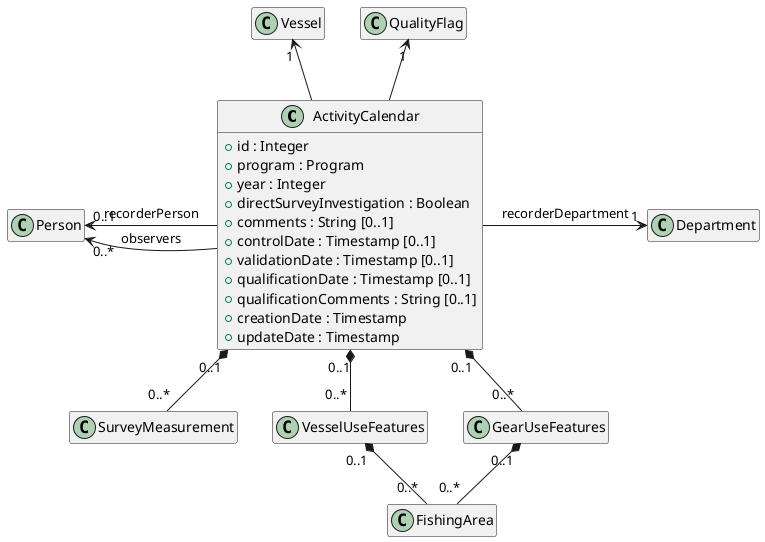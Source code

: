 @startuml
hide empty members

class ActivityCalendar {
    +id : Integer
    +program : Program
    +year : Integer
    +directSurveyInvestigation : Boolean
    +comments : String [0..1]
    +controlDate : Timestamp [0..1]
    +validationDate : Timestamp [0..1]
    +qualificationDate : Timestamp [0..1]
    +qualificationComments : String [0..1]
    +creationDate : Timestamp
    +updateDate : Timestamp
}

ActivityCalendar -up-> "1" QualityFlag
ActivityCalendar -up-> "1" Vessel

ActivityCalendar -right-> "1" Department: "recorderDepartment"
ActivityCalendar -right-> "0..1" Person: "recorderPerson"

ActivityCalendar "0..1" *-- "0..*" SurveyMeasurement
ActivityCalendar "0..1" *-- "0..*" VesselUseFeatures
ActivityCalendar "0..1" *-- "0..*" GearUseFeatures

VesselUseFeatures "0..1" *-- "0..*" FishingArea
GearUseFeatures "0..1" *-- "0..*" FishingArea

ActivityCalendar -left-> "0..*" Person: "observers"

@enduml
